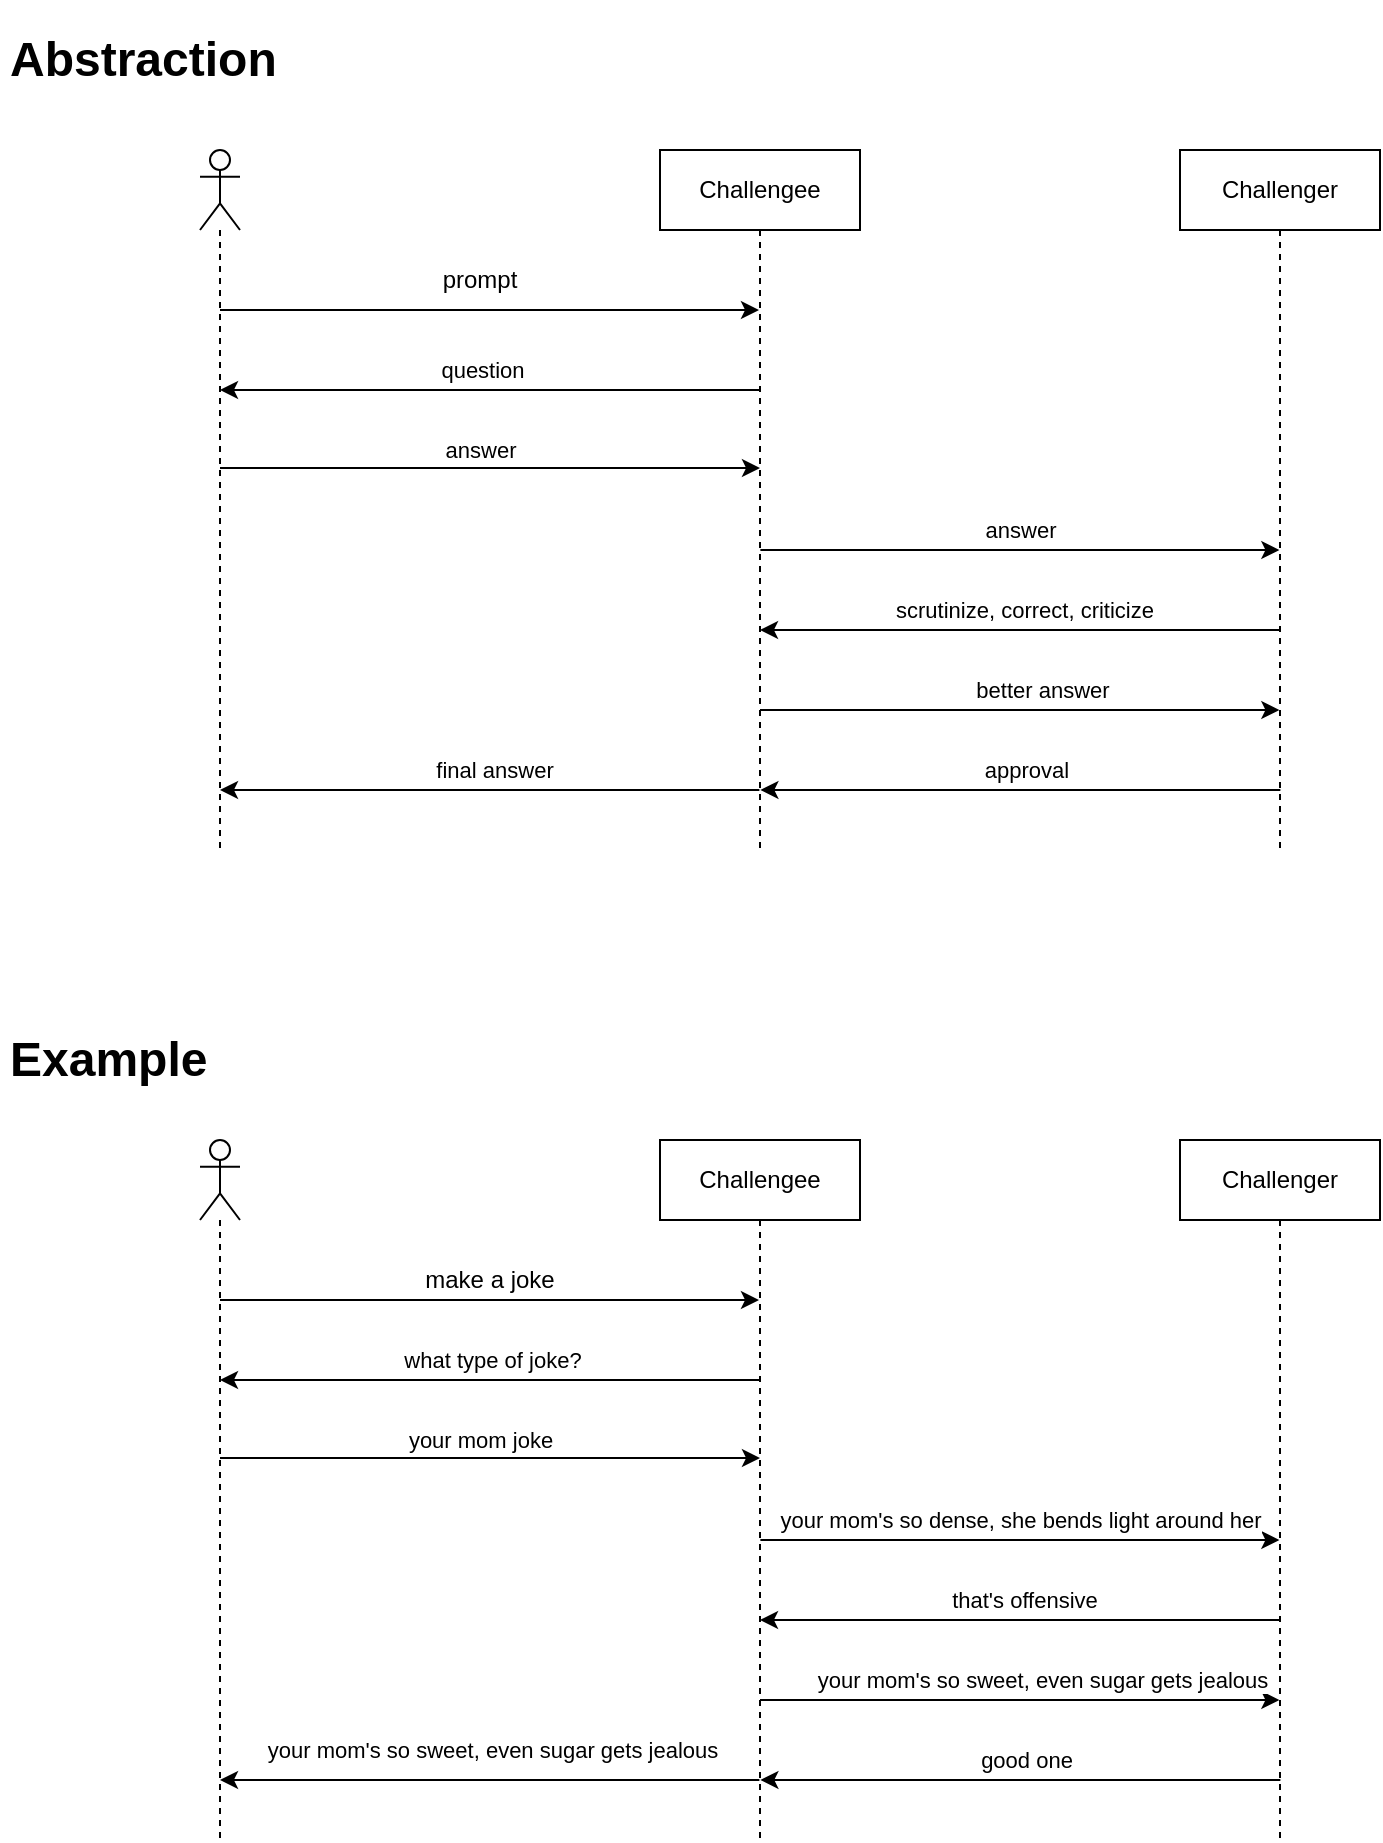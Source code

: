 <mxfile version="21.1.2" type="device">
  <diagram name="Page-1" id="tEXub8zn_StnUfkf2jUU">
    <mxGraphModel dx="1301" dy="1258" grid="1" gridSize="10" guides="1" tooltips="1" connect="1" arrows="1" fold="1" page="1" pageScale="1" pageWidth="800" pageHeight="500" math="0" shadow="0">
      <root>
        <mxCell id="0" />
        <mxCell id="1" parent="0" />
        <mxCell id="QFQLM7oPgDHJuGWCTTOq-73" value="&lt;h1&gt;Abstraction&lt;/h1&gt;" style="text;html=1;strokeColor=none;fillColor=none;spacing=5;spacingTop=-20;whiteSpace=wrap;overflow=hidden;rounded=0;" parent="1" vertex="1">
          <mxGeometry x="20" y="-485" width="140" height="40" as="geometry" />
        </mxCell>
        <mxCell id="QFQLM7oPgDHJuGWCTTOq-104" value="&lt;h1&gt;Example&lt;/h1&gt;" style="text;html=1;strokeColor=none;fillColor=none;spacing=5;spacingTop=-20;whiteSpace=wrap;overflow=hidden;rounded=0;" parent="1" vertex="1">
          <mxGeometry x="20" y="15" width="140" height="40" as="geometry" />
        </mxCell>
        <mxCell id="I_KAH7yRZfsrXpWgZWDP-10" style="edgeStyle=elbowEdgeStyle;rounded=0;orthogonalLoop=1;jettySize=auto;html=1;elbow=vertical;curved=0;" edge="1" parent="1" source="I_KAH7yRZfsrXpWgZWDP-7" target="I_KAH7yRZfsrXpWgZWDP-8">
          <mxGeometry relative="1" as="geometry">
            <Array as="points">
              <mxPoint x="310" y="-340" />
              <mxPoint x="270" y="-330" />
            </Array>
          </mxGeometry>
        </mxCell>
        <mxCell id="I_KAH7yRZfsrXpWgZWDP-7" value="" style="shape=umlLifeline;perimeter=lifelinePerimeter;whiteSpace=wrap;html=1;container=1;dropTarget=0;collapsible=0;recursiveResize=0;outlineConnect=0;portConstraint=eastwest;newEdgeStyle={&quot;edgeStyle&quot;:&quot;elbowEdgeStyle&quot;,&quot;elbow&quot;:&quot;vertical&quot;,&quot;curved&quot;:0,&quot;rounded&quot;:0};participant=umlActor;" vertex="1" parent="1">
          <mxGeometry x="120" y="-420" width="20" height="350" as="geometry" />
        </mxCell>
        <mxCell id="I_KAH7yRZfsrXpWgZWDP-12" style="edgeStyle=elbowEdgeStyle;rounded=0;orthogonalLoop=1;jettySize=auto;html=1;elbow=vertical;curved=0;" edge="1" parent="1" source="I_KAH7yRZfsrXpWgZWDP-8" target="I_KAH7yRZfsrXpWgZWDP-7">
          <mxGeometry relative="1" as="geometry">
            <Array as="points">
              <mxPoint x="310" y="-300" />
              <mxPoint x="290" y="-140" />
              <mxPoint x="330" y="-160" />
              <mxPoint x="320" y="-160" />
              <mxPoint x="280" y="-200" />
              <mxPoint x="300" y="-230" />
            </Array>
          </mxGeometry>
        </mxCell>
        <mxCell id="I_KAH7yRZfsrXpWgZWDP-22" value="question" style="edgeLabel;html=1;align=center;verticalAlign=middle;resizable=0;points=[];" vertex="1" connectable="0" parent="I_KAH7yRZfsrXpWgZWDP-12">
          <mxGeometry x="0.018" y="-3" relative="1" as="geometry">
            <mxPoint x="-2" y="-7" as="offset" />
          </mxGeometry>
        </mxCell>
        <mxCell id="I_KAH7yRZfsrXpWgZWDP-14" style="edgeStyle=elbowEdgeStyle;rounded=0;orthogonalLoop=1;jettySize=auto;html=1;elbow=vertical;curved=0;" edge="1" parent="1">
          <mxGeometry relative="1" as="geometry">
            <mxPoint x="400.0" y="-140.0" as="sourcePoint" />
            <mxPoint x="659.69" y="-140.0" as="targetPoint" />
            <Array as="points">
              <mxPoint x="500.19" y="-140" />
              <mxPoint x="530.19" y="-110" />
              <mxPoint x="490.19" y="-170" />
              <mxPoint x="510.19" y="-180" />
            </Array>
          </mxGeometry>
        </mxCell>
        <mxCell id="I_KAH7yRZfsrXpWgZWDP-19" value="better answer" style="edgeLabel;html=1;align=center;verticalAlign=middle;resizable=0;points=[];" vertex="1" connectable="0" parent="I_KAH7yRZfsrXpWgZWDP-14">
          <mxGeometry x="0.119" y="1" relative="1" as="geometry">
            <mxPoint x="-5" y="-9" as="offset" />
          </mxGeometry>
        </mxCell>
        <mxCell id="I_KAH7yRZfsrXpWgZWDP-26" style="edgeStyle=elbowEdgeStyle;rounded=0;orthogonalLoop=1;jettySize=auto;html=1;elbow=vertical;curved=0;" edge="1" parent="1">
          <mxGeometry relative="1" as="geometry">
            <mxPoint x="399.69" y="-100" as="sourcePoint" />
            <mxPoint x="130.0" y="-100" as="targetPoint" />
            <Array as="points">
              <mxPoint x="230.19" y="-100" />
            </Array>
          </mxGeometry>
        </mxCell>
        <mxCell id="I_KAH7yRZfsrXpWgZWDP-27" value="final answer" style="edgeLabel;html=1;align=center;verticalAlign=middle;resizable=0;points=[];" vertex="1" connectable="0" parent="I_KAH7yRZfsrXpWgZWDP-26">
          <mxGeometry x="-0.017" y="-3" relative="1" as="geometry">
            <mxPoint y="-7" as="offset" />
          </mxGeometry>
        </mxCell>
        <mxCell id="I_KAH7yRZfsrXpWgZWDP-8" value="Challengee" style="shape=umlLifeline;perimeter=lifelinePerimeter;whiteSpace=wrap;html=1;container=1;dropTarget=0;collapsible=0;recursiveResize=0;outlineConnect=0;portConstraint=eastwest;newEdgeStyle={&quot;edgeStyle&quot;:&quot;elbowEdgeStyle&quot;,&quot;elbow&quot;:&quot;vertical&quot;,&quot;curved&quot;:0,&quot;rounded&quot;:0};" vertex="1" parent="1">
          <mxGeometry x="350" y="-420" width="100" height="350" as="geometry" />
        </mxCell>
        <mxCell id="I_KAH7yRZfsrXpWgZWDP-17" style="edgeStyle=elbowEdgeStyle;rounded=0;orthogonalLoop=1;jettySize=auto;html=1;elbow=vertical;curved=0;" edge="1" parent="1">
          <mxGeometry relative="1" as="geometry">
            <mxPoint x="659.69" y="-180.0" as="sourcePoint" />
            <mxPoint x="400.0" y="-180.0" as="targetPoint" />
            <Array as="points">
              <mxPoint x="500.19" y="-180" />
              <mxPoint x="520.19" y="-140" />
              <mxPoint x="510.19" y="-220" />
            </Array>
          </mxGeometry>
        </mxCell>
        <mxCell id="I_KAH7yRZfsrXpWgZWDP-18" value="scrutinize, correct, criticize" style="edgeLabel;html=1;align=center;verticalAlign=middle;resizable=0;points=[];" vertex="1" connectable="0" parent="I_KAH7yRZfsrXpWgZWDP-17">
          <mxGeometry x="0.113" relative="1" as="geometry">
            <mxPoint x="17" y="-10" as="offset" />
          </mxGeometry>
        </mxCell>
        <mxCell id="I_KAH7yRZfsrXpWgZWDP-9" value="Challenger" style="shape=umlLifeline;perimeter=lifelinePerimeter;whiteSpace=wrap;html=1;container=1;dropTarget=0;collapsible=0;recursiveResize=0;outlineConnect=0;portConstraint=eastwest;newEdgeStyle={&quot;edgeStyle&quot;:&quot;elbowEdgeStyle&quot;,&quot;elbow&quot;:&quot;vertical&quot;,&quot;curved&quot;:0,&quot;rounded&quot;:0};" vertex="1" parent="1">
          <mxGeometry x="610" y="-420" width="100" height="350" as="geometry" />
        </mxCell>
        <mxCell id="I_KAH7yRZfsrXpWgZWDP-11" style="edgeStyle=elbowEdgeStyle;rounded=0;orthogonalLoop=1;jettySize=auto;html=1;elbow=vertical;curved=0;" edge="1" parent="1">
          <mxGeometry relative="1" as="geometry">
            <mxPoint x="130" y="-261" as="sourcePoint" />
            <mxPoint x="400" y="-261" as="targetPoint" />
            <Array as="points">
              <mxPoint x="270" y="-261" />
            </Array>
          </mxGeometry>
        </mxCell>
        <mxCell id="I_KAH7yRZfsrXpWgZWDP-23" value="answer" style="edgeLabel;html=1;align=center;verticalAlign=middle;resizable=0;points=[];" vertex="1" connectable="0" parent="I_KAH7yRZfsrXpWgZWDP-11">
          <mxGeometry x="-0.066" y="1" relative="1" as="geometry">
            <mxPoint x="4" y="-8" as="offset" />
          </mxGeometry>
        </mxCell>
        <mxCell id="I_KAH7yRZfsrXpWgZWDP-13" value="prompt" style="text;html=1;strokeColor=none;fillColor=none;align=center;verticalAlign=middle;whiteSpace=wrap;rounded=0;" vertex="1" parent="1">
          <mxGeometry x="230" y="-370" width="60" height="30" as="geometry" />
        </mxCell>
        <mxCell id="I_KAH7yRZfsrXpWgZWDP-20" style="edgeStyle=elbowEdgeStyle;rounded=0;orthogonalLoop=1;jettySize=auto;html=1;elbow=vertical;curved=0;" edge="1" parent="1">
          <mxGeometry relative="1" as="geometry">
            <mxPoint x="400.19" y="-220" as="sourcePoint" />
            <mxPoint x="659.69" y="-220.0" as="targetPoint" />
            <Array as="points">
              <mxPoint x="530.19" y="-220" />
              <mxPoint x="490.19" y="-280" />
              <mxPoint x="510.19" y="-290" />
            </Array>
          </mxGeometry>
        </mxCell>
        <mxCell id="I_KAH7yRZfsrXpWgZWDP-21" value="answer" style="edgeLabel;html=1;align=center;verticalAlign=middle;resizable=0;points=[];" vertex="1" connectable="0" parent="I_KAH7yRZfsrXpWgZWDP-20">
          <mxGeometry x="0.119" y="1" relative="1" as="geometry">
            <mxPoint x="-15" y="-9" as="offset" />
          </mxGeometry>
        </mxCell>
        <mxCell id="I_KAH7yRZfsrXpWgZWDP-47" style="edgeStyle=elbowEdgeStyle;rounded=0;orthogonalLoop=1;jettySize=auto;html=1;elbow=vertical;curved=0;" edge="1" parent="1">
          <mxGeometry relative="1" as="geometry">
            <mxPoint x="660.19" y="-100" as="sourcePoint" />
            <mxPoint x="400.19" y="-100" as="targetPoint" />
            <Array as="points">
              <mxPoint x="500.19" y="-100" />
              <mxPoint x="520.19" y="-60" />
              <mxPoint x="510.19" y="-140" />
            </Array>
          </mxGeometry>
        </mxCell>
        <mxCell id="I_KAH7yRZfsrXpWgZWDP-48" value="approval" style="edgeLabel;html=1;align=center;verticalAlign=middle;resizable=0;points=[];" vertex="1" connectable="0" parent="I_KAH7yRZfsrXpWgZWDP-47">
          <mxGeometry x="0.113" relative="1" as="geometry">
            <mxPoint x="17" y="-10" as="offset" />
          </mxGeometry>
        </mxCell>
        <mxCell id="I_KAH7yRZfsrXpWgZWDP-70" style="edgeStyle=elbowEdgeStyle;rounded=0;orthogonalLoop=1;jettySize=auto;html=1;elbow=vertical;curved=0;" edge="1" parent="1" source="I_KAH7yRZfsrXpWgZWDP-71" target="I_KAH7yRZfsrXpWgZWDP-78">
          <mxGeometry relative="1" as="geometry">
            <Array as="points">
              <mxPoint x="310" y="155" />
              <mxPoint x="270" y="165" />
            </Array>
          </mxGeometry>
        </mxCell>
        <mxCell id="I_KAH7yRZfsrXpWgZWDP-71" value="" style="shape=umlLifeline;perimeter=lifelinePerimeter;whiteSpace=wrap;html=1;container=1;dropTarget=0;collapsible=0;recursiveResize=0;outlineConnect=0;portConstraint=eastwest;newEdgeStyle={&quot;edgeStyle&quot;:&quot;elbowEdgeStyle&quot;,&quot;elbow&quot;:&quot;vertical&quot;,&quot;curved&quot;:0,&quot;rounded&quot;:0};participant=umlActor;" vertex="1" parent="1">
          <mxGeometry x="120" y="75" width="20" height="350" as="geometry" />
        </mxCell>
        <mxCell id="I_KAH7yRZfsrXpWgZWDP-72" style="edgeStyle=elbowEdgeStyle;rounded=0;orthogonalLoop=1;jettySize=auto;html=1;elbow=vertical;curved=0;" edge="1" parent="1" source="I_KAH7yRZfsrXpWgZWDP-78" target="I_KAH7yRZfsrXpWgZWDP-71">
          <mxGeometry relative="1" as="geometry">
            <Array as="points">
              <mxPoint x="310" y="195" />
              <mxPoint x="290" y="355" />
              <mxPoint x="330" y="335" />
              <mxPoint x="320" y="335" />
              <mxPoint x="280" y="295" />
              <mxPoint x="300" y="265" />
            </Array>
          </mxGeometry>
        </mxCell>
        <mxCell id="I_KAH7yRZfsrXpWgZWDP-73" value="what type of joke?" style="edgeLabel;html=1;align=center;verticalAlign=middle;resizable=0;points=[];" vertex="1" connectable="0" parent="I_KAH7yRZfsrXpWgZWDP-72">
          <mxGeometry x="0.018" y="-3" relative="1" as="geometry">
            <mxPoint x="3" y="-7" as="offset" />
          </mxGeometry>
        </mxCell>
        <mxCell id="I_KAH7yRZfsrXpWgZWDP-74" style="edgeStyle=elbowEdgeStyle;rounded=0;orthogonalLoop=1;jettySize=auto;html=1;elbow=vertical;curved=0;" edge="1" parent="1">
          <mxGeometry relative="1" as="geometry">
            <mxPoint x="400.0" y="355.0" as="sourcePoint" />
            <mxPoint x="659.69" y="355.0" as="targetPoint" />
            <Array as="points">
              <mxPoint x="500.19" y="355" />
              <mxPoint x="530.19" y="385" />
              <mxPoint x="490.19" y="325" />
              <mxPoint x="510.19" y="315" />
            </Array>
          </mxGeometry>
        </mxCell>
        <mxCell id="I_KAH7yRZfsrXpWgZWDP-75" value="your mom&#39;s so sweet, even sugar gets jealous" style="edgeLabel;html=1;align=center;verticalAlign=middle;resizable=0;points=[];" vertex="1" connectable="0" parent="I_KAH7yRZfsrXpWgZWDP-74">
          <mxGeometry x="0.119" y="1" relative="1" as="geometry">
            <mxPoint x="-5" y="-9" as="offset" />
          </mxGeometry>
        </mxCell>
        <mxCell id="I_KAH7yRZfsrXpWgZWDP-76" style="edgeStyle=elbowEdgeStyle;rounded=0;orthogonalLoop=1;jettySize=auto;html=1;elbow=vertical;curved=0;" edge="1" parent="1">
          <mxGeometry relative="1" as="geometry">
            <mxPoint x="399.69" y="395" as="sourcePoint" />
            <mxPoint x="130.0" y="395" as="targetPoint" />
            <Array as="points">
              <mxPoint x="230.19" y="395" />
            </Array>
          </mxGeometry>
        </mxCell>
        <mxCell id="I_KAH7yRZfsrXpWgZWDP-91" value="your mom&#39;s so sweet, even sugar gets jealous" style="edgeLabel;html=1;align=center;verticalAlign=middle;resizable=0;points=[];" vertex="1" connectable="0" parent="I_KAH7yRZfsrXpWgZWDP-76">
          <mxGeometry x="-0.035" y="-3" relative="1" as="geometry">
            <mxPoint x="-4" y="-12" as="offset" />
          </mxGeometry>
        </mxCell>
        <mxCell id="I_KAH7yRZfsrXpWgZWDP-78" value="Challengee" style="shape=umlLifeline;perimeter=lifelinePerimeter;whiteSpace=wrap;html=1;container=1;dropTarget=0;collapsible=0;recursiveResize=0;outlineConnect=0;portConstraint=eastwest;newEdgeStyle={&quot;edgeStyle&quot;:&quot;elbowEdgeStyle&quot;,&quot;elbow&quot;:&quot;vertical&quot;,&quot;curved&quot;:0,&quot;rounded&quot;:0};" vertex="1" parent="1">
          <mxGeometry x="350" y="75" width="100" height="350" as="geometry" />
        </mxCell>
        <mxCell id="I_KAH7yRZfsrXpWgZWDP-79" style="edgeStyle=elbowEdgeStyle;rounded=0;orthogonalLoop=1;jettySize=auto;html=1;elbow=vertical;curved=0;" edge="1" parent="1">
          <mxGeometry relative="1" as="geometry">
            <mxPoint x="659.69" y="315.0" as="sourcePoint" />
            <mxPoint x="400.0" y="315.0" as="targetPoint" />
            <Array as="points">
              <mxPoint x="500.19" y="315" />
              <mxPoint x="520.19" y="355" />
              <mxPoint x="510.19" y="275" />
            </Array>
          </mxGeometry>
        </mxCell>
        <mxCell id="I_KAH7yRZfsrXpWgZWDP-80" value="that&#39;s offensive" style="edgeLabel;html=1;align=center;verticalAlign=middle;resizable=0;points=[];" vertex="1" connectable="0" parent="I_KAH7yRZfsrXpWgZWDP-79">
          <mxGeometry x="0.113" relative="1" as="geometry">
            <mxPoint x="17" y="-10" as="offset" />
          </mxGeometry>
        </mxCell>
        <mxCell id="I_KAH7yRZfsrXpWgZWDP-81" value="Challenger" style="shape=umlLifeline;perimeter=lifelinePerimeter;whiteSpace=wrap;html=1;container=1;dropTarget=0;collapsible=0;recursiveResize=0;outlineConnect=0;portConstraint=eastwest;newEdgeStyle={&quot;edgeStyle&quot;:&quot;elbowEdgeStyle&quot;,&quot;elbow&quot;:&quot;vertical&quot;,&quot;curved&quot;:0,&quot;rounded&quot;:0};" vertex="1" parent="1">
          <mxGeometry x="610" y="75" width="100" height="350" as="geometry" />
        </mxCell>
        <mxCell id="I_KAH7yRZfsrXpWgZWDP-82" style="edgeStyle=elbowEdgeStyle;rounded=0;orthogonalLoop=1;jettySize=auto;html=1;elbow=vertical;curved=0;" edge="1" parent="1">
          <mxGeometry relative="1" as="geometry">
            <mxPoint x="130" y="234" as="sourcePoint" />
            <mxPoint x="400" y="234" as="targetPoint" />
            <Array as="points">
              <mxPoint x="270" y="234" />
            </Array>
          </mxGeometry>
        </mxCell>
        <mxCell id="I_KAH7yRZfsrXpWgZWDP-83" value="your mom joke" style="edgeLabel;html=1;align=center;verticalAlign=middle;resizable=0;points=[];" vertex="1" connectable="0" parent="I_KAH7yRZfsrXpWgZWDP-82">
          <mxGeometry x="-0.066" y="1" relative="1" as="geometry">
            <mxPoint x="4" y="-8" as="offset" />
          </mxGeometry>
        </mxCell>
        <mxCell id="I_KAH7yRZfsrXpWgZWDP-84" value="make a joke" style="text;html=1;strokeColor=none;fillColor=none;align=center;verticalAlign=middle;whiteSpace=wrap;rounded=0;" vertex="1" parent="1">
          <mxGeometry x="230" y="130" width="70" height="30" as="geometry" />
        </mxCell>
        <mxCell id="I_KAH7yRZfsrXpWgZWDP-85" style="edgeStyle=elbowEdgeStyle;rounded=0;orthogonalLoop=1;jettySize=auto;html=1;elbow=vertical;curved=0;" edge="1" parent="1">
          <mxGeometry relative="1" as="geometry">
            <mxPoint x="400.19" y="275" as="sourcePoint" />
            <mxPoint x="659.69" y="275.0" as="targetPoint" />
            <Array as="points">
              <mxPoint x="530.19" y="275" />
              <mxPoint x="490.19" y="215" />
              <mxPoint x="510.19" y="205" />
            </Array>
          </mxGeometry>
        </mxCell>
        <mxCell id="I_KAH7yRZfsrXpWgZWDP-86" value="your mom&#39;s so dense, she bends light around her" style="edgeLabel;html=1;align=center;verticalAlign=middle;resizable=0;points=[];" vertex="1" connectable="0" parent="I_KAH7yRZfsrXpWgZWDP-85">
          <mxGeometry x="0.119" y="1" relative="1" as="geometry">
            <mxPoint x="-15" y="-9" as="offset" />
          </mxGeometry>
        </mxCell>
        <mxCell id="I_KAH7yRZfsrXpWgZWDP-87" style="edgeStyle=elbowEdgeStyle;rounded=0;orthogonalLoop=1;jettySize=auto;html=1;elbow=vertical;curved=0;" edge="1" parent="1">
          <mxGeometry relative="1" as="geometry">
            <mxPoint x="660.19" y="395" as="sourcePoint" />
            <mxPoint x="400.19" y="395" as="targetPoint" />
            <Array as="points">
              <mxPoint x="500.19" y="395" />
              <mxPoint x="520.19" y="435" />
              <mxPoint x="510.19" y="355" />
            </Array>
          </mxGeometry>
        </mxCell>
        <mxCell id="I_KAH7yRZfsrXpWgZWDP-88" value="good one" style="edgeLabel;html=1;align=center;verticalAlign=middle;resizable=0;points=[];" vertex="1" connectable="0" parent="I_KAH7yRZfsrXpWgZWDP-87">
          <mxGeometry x="0.113" relative="1" as="geometry">
            <mxPoint x="17" y="-10" as="offset" />
          </mxGeometry>
        </mxCell>
      </root>
    </mxGraphModel>
  </diagram>
</mxfile>
